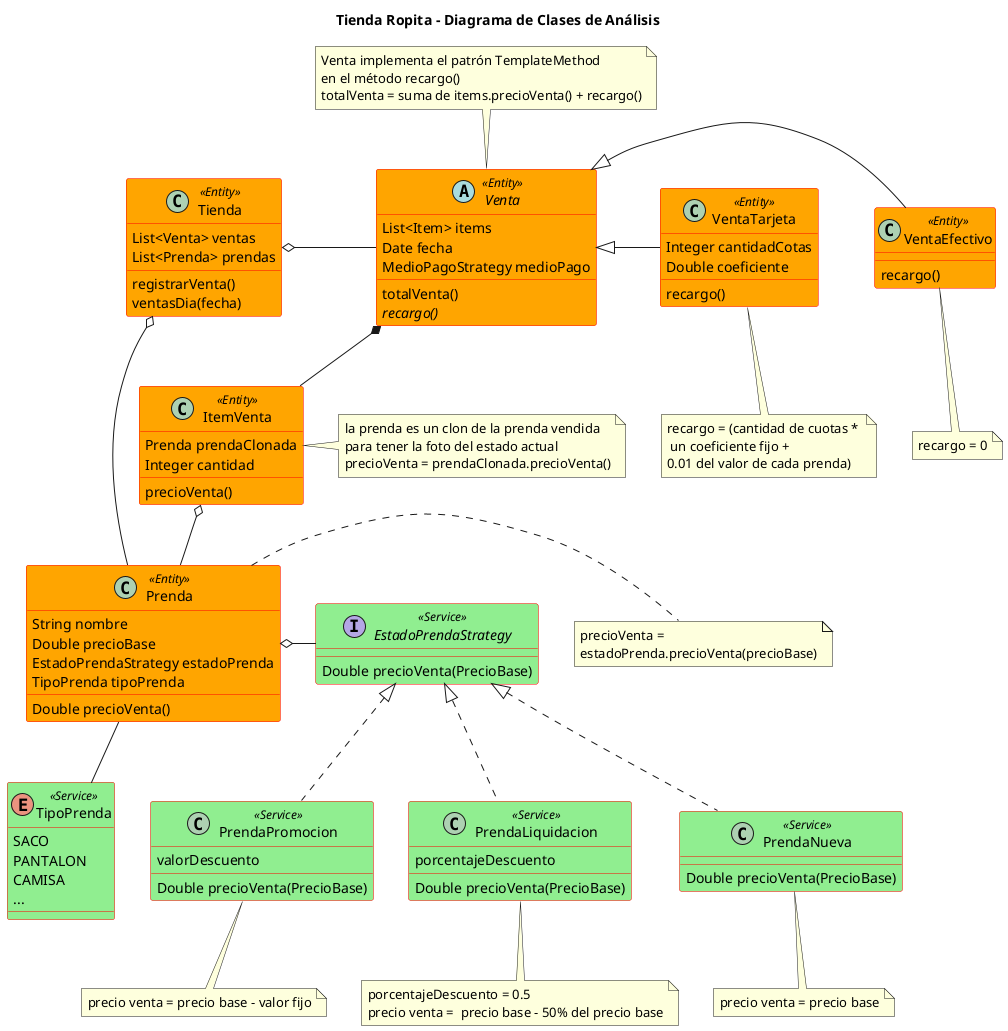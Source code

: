 @startuml

Title Tienda Ropita - Diagrama de Clases de Análisis

skinparam class {
BackgroundColor<<Entity>> Orange
BorderColor<<Entity>> Red
}

skinparam class {
BackgroundColor<<Service>> LightGreen
BorderColor<<Service>> Red
}


class Tienda <<Entity>> {

	List<Venta> ventas
	List<Prenda> prendas
	
	registrarVenta()
	ventasDia(fecha)
}

class Prenda <<Entity>> {
	String nombre
	Double precioBase
	EstadoPrendaStrategy estadoPrenda
	TipoPrenda tipoPrenda
	
	Double precioVenta()
}
note right of Prenda
precioVenta = 
estadoPrenda.precioVenta(precioBase)
end note

enum TipoPrenda <<Service>>{
	SACO
	PANTALON
	CAMISA
	...
}

interface EstadoPrendaStrategy <<Service>>{
	Double precioVenta(PrecioBase)
}

class PrendaNueva <<Service>>{
	Double precioVenta(PrecioBase)
}
note bottom of PrendaNueva
precio venta = precio base
end note

class PrendaPromocion <<Service>>{
	valorDescuento
 	
	Double precioVenta(PrecioBase)
}
note bottom of PrendaPromocion
precio venta = precio base - valor fijo
end note

class PrendaLiquidacion <<Service>>{
	porcentajeDescuento

	Double precioVenta(PrecioBase)
}
note bottom of PrendaLiquidacion
porcentajeDescuento = 0.5
precio venta =  precio base - 50% del precio base
end note


abstract class Venta <<Entity>>{
	List<Item> items
	Date fecha
	MedioPagoStrategy medioPago
	
	totalVenta()
	{abstract} recargo()	
}

note top of Venta
Venta implementa el patrón TemplateMethod
en el método recargo()
totalVenta = suma de items.precioVenta() + recargo()
end note

class ItemVenta <<Entity>> {
	Prenda prendaClonada
	Integer cantidad
	
	precioVenta()
}
note right of ItemVenta
la prenda es un clon de la prenda vendida
para tener la foto del estado actual
precioVenta = prendaClonada.precioVenta()
end note



class VentaEfectivo <<Entity>> {

	recargo()
}

note bottom of VentaEfectivo
recargo = 0
end note


class VentaTarjeta <<Entity>> {
	Integer cantidadCotas
	Double coeficiente
	
	recargo()

}

note bottom of VentaTarjeta
recargo = (cantidad de cuotas * 
 un coeficiente fijo + 
0.01 del valor de cada prenda)
end note


Tienda o-right- Venta
Tienda o-right- Prenda

Venta *-- ItemVenta
ItemVenta o-- Prenda

Venta <|-right- VentaEfectivo
Venta <|-right- VentaTarjeta

Prenda o-right- EstadoPrendaStrategy
Prenda -- TipoPrenda


EstadoPrendaStrategy <|.. PrendaNueva
EstadoPrendaStrategy <|.. PrendaPromocion
EstadoPrendaStrategy <|.. PrendaLiquidacion


@enduml